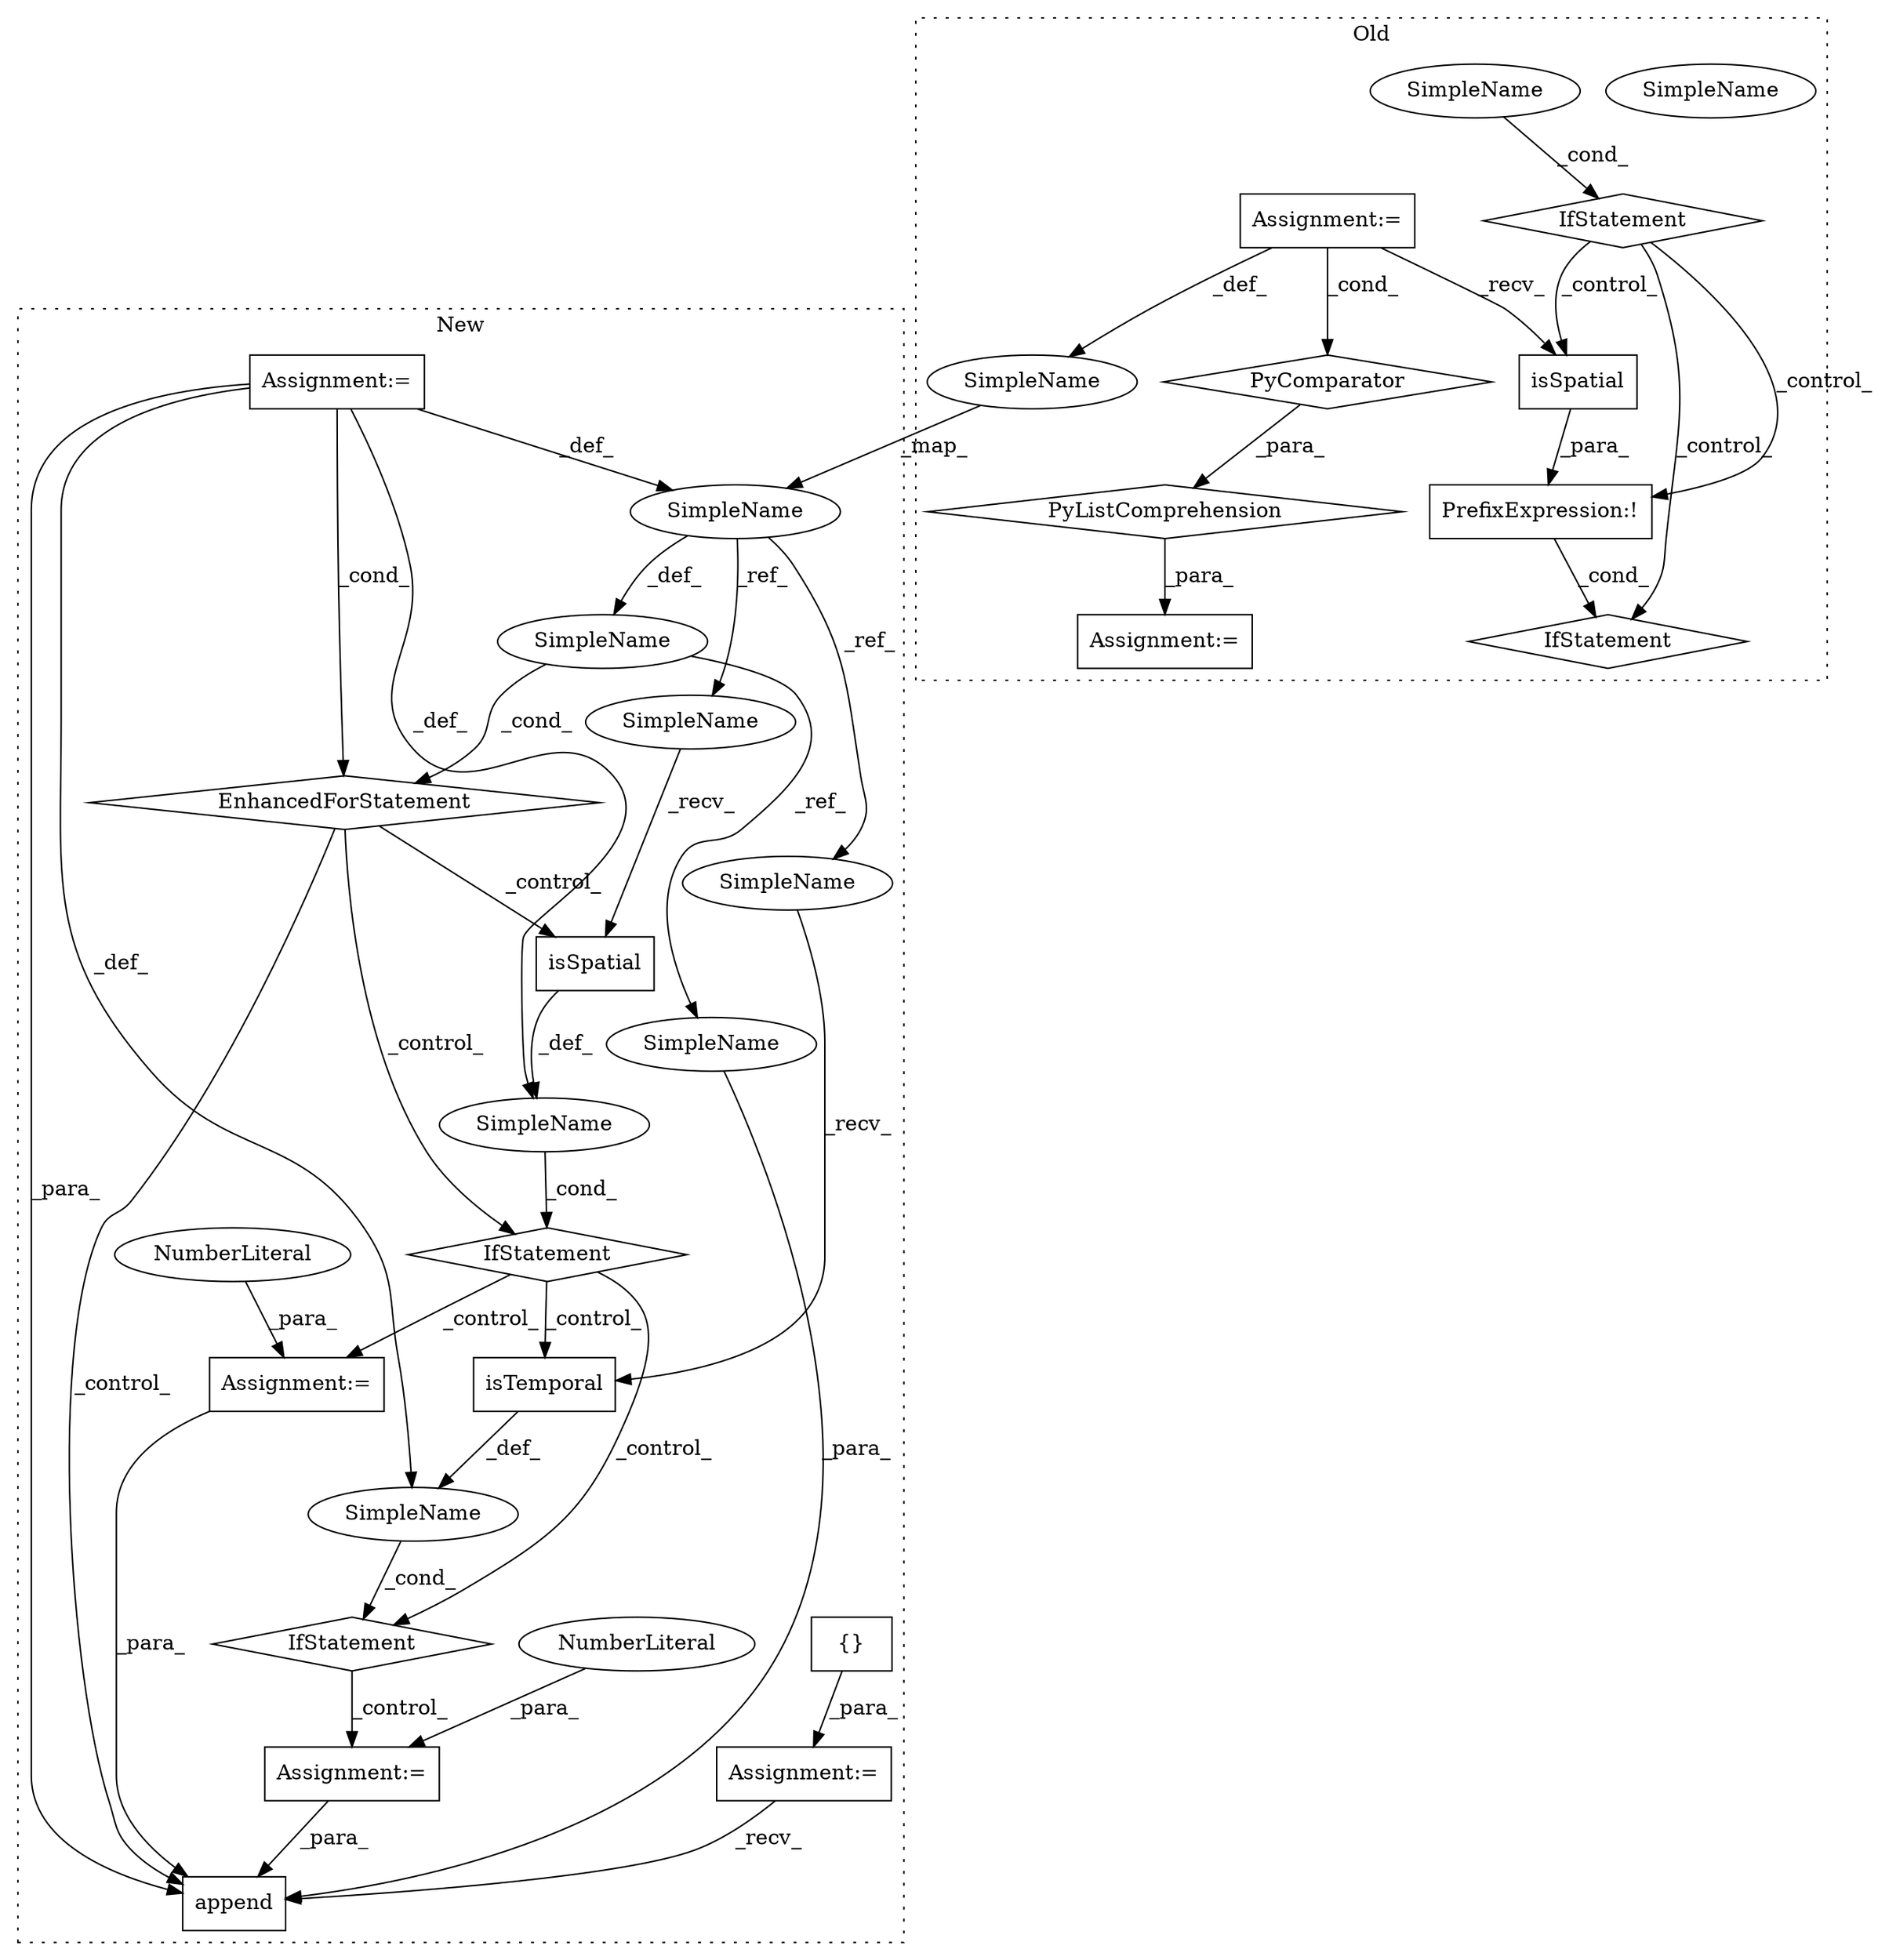digraph G {
subgraph cluster0 {
1 [label="isSpatial" a="32" s="7314" l="11" shape="box"];
3 [label="PrefixExpression:!" a="38" s="7310" l="1" shape="box"];
12 [label="IfStatement" a="25" s="7325" l="3" shape="diamond"];
13 [label="SimpleName" a="42" s="7433" l="5" shape="ellipse"];
14 [label="IfStatement" a="25" s="7406" l="32" shape="diamond"];
18 [label="Assignment:=" a="7" s="7406" l="32" shape="box"];
19 [label="PyComparator" a="113" s="7406" l="32" shape="diamond"];
21 [label="SimpleName" a="42" s="7409" l="2" shape="ellipse"];
23 [label="PyListComprehension" a="109" s="7309" l="137" shape="diamond"];
27 [label="Assignment:=" a="7" s="7297" l="12" shape="box"];
28 [label="SimpleName" a="42" s="7433" l="5" shape="ellipse"];
label = "Old";
style="dotted";
}
subgraph cluster1 {
2 [label="IfStatement" a="25" s="7531,7560" l="4,2" shape="diamond"];
4 [label="SimpleName" a="42" s="7421" l="8" shape="ellipse"];
5 [label="append" a="32" s="7611,7626" l="7,1" shape="box"];
6 [label="{}" a="4" s="7335" l="2" shape="box"];
7 [label="isSpatial" a="32" s="7474" l="11" shape="box"];
8 [label="SimpleName" a="42" s="" l="" shape="ellipse"];
9 [label="isTemporal" a="32" s="7548" l="12" shape="box"];
10 [label="EnhancedForStatement" a="70" s="7343,7447" l="74,2" shape="diamond"];
11 [label="IfStatement" a="25" s="7457,7485" l="4,2" shape="diamond"];
15 [label="SimpleName" a="42" s="" l="" shape="ellipse"];
16 [label="Assignment:=" a="7" s="7580" l="1" shape="box"];
17 [label="NumberLiteral" a="34" s="7581" l="2" shape="ellipse"];
20 [label="SimpleName" a="42" s="7400" l="12" shape="ellipse"];
22 [label="Assignment:=" a="7" s="7343,7447" l="74,2" shape="box"];
24 [label="Assignment:=" a="7" s="7505" l="1" shape="box"];
25 [label="NumberLiteral" a="34" s="7506" l="3" shape="ellipse"];
26 [label="Assignment:=" a="7" s="7325" l="1" shape="box"];
29 [label="SimpleName" a="42" s="7461" l="12" shape="ellipse"];
30 [label="SimpleName" a="42" s="7535" l="12" shape="ellipse"];
31 [label="SimpleName" a="42" s="7618" l="8" shape="ellipse"];
label = "New";
style="dotted";
}
1 -> 3 [label="_para_"];
2 -> 16 [label="_control_"];
3 -> 12 [label="_cond_"];
4 -> 10 [label="_cond_"];
4 -> 31 [label="_ref_"];
6 -> 26 [label="_para_"];
7 -> 8 [label="_def_"];
8 -> 11 [label="_cond_"];
9 -> 15 [label="_def_"];
10 -> 11 [label="_control_"];
10 -> 5 [label="_control_"];
10 -> 7 [label="_control_"];
11 -> 9 [label="_control_"];
11 -> 24 [label="_control_"];
11 -> 2 [label="_control_"];
14 -> 3 [label="_control_"];
14 -> 1 [label="_control_"];
14 -> 12 [label="_control_"];
15 -> 2 [label="_cond_"];
16 -> 5 [label="_para_"];
17 -> 16 [label="_para_"];
18 -> 1 [label="_recv_"];
18 -> 21 [label="_def_"];
18 -> 19 [label="_cond_"];
19 -> 23 [label="_para_"];
20 -> 4 [label="_def_"];
20 -> 29 [label="_ref_"];
20 -> 30 [label="_ref_"];
21 -> 20 [label="_map_"];
22 -> 8 [label="_def_"];
22 -> 5 [label="_para_"];
22 -> 15 [label="_def_"];
22 -> 20 [label="_def_"];
22 -> 10 [label="_cond_"];
23 -> 27 [label="_para_"];
24 -> 5 [label="_para_"];
25 -> 24 [label="_para_"];
26 -> 5 [label="_recv_"];
28 -> 14 [label="_cond_"];
29 -> 7 [label="_recv_"];
30 -> 9 [label="_recv_"];
31 -> 5 [label="_para_"];
}